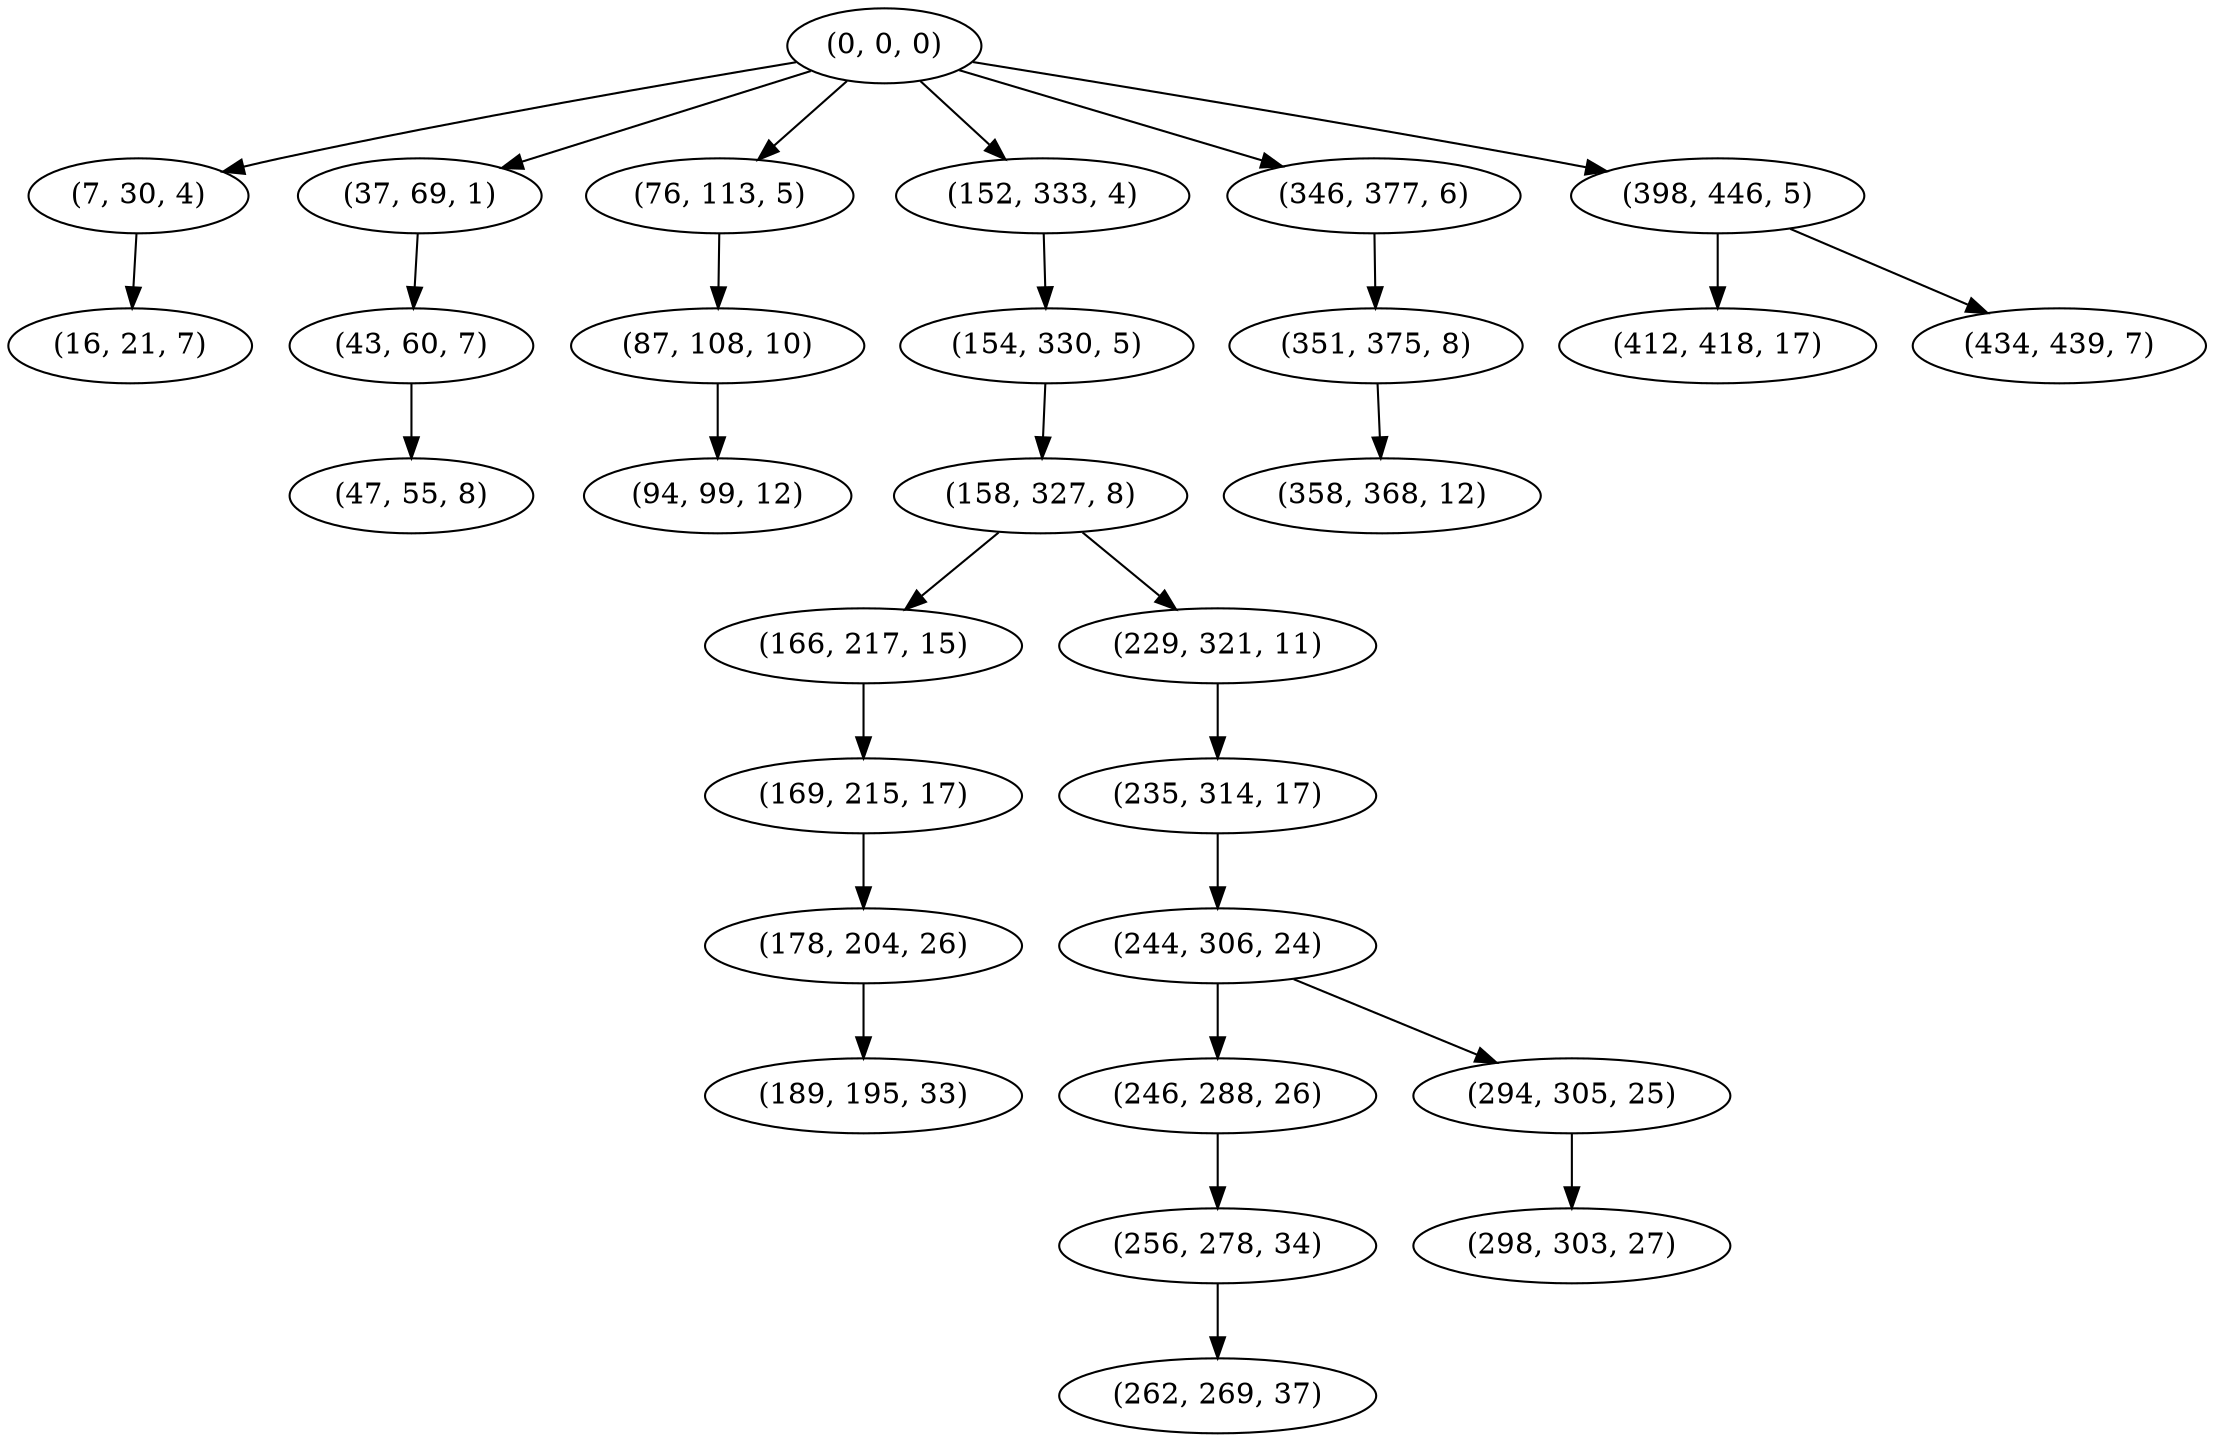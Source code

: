 digraph tree {
    "(0, 0, 0)";
    "(7, 30, 4)";
    "(16, 21, 7)";
    "(37, 69, 1)";
    "(43, 60, 7)";
    "(47, 55, 8)";
    "(76, 113, 5)";
    "(87, 108, 10)";
    "(94, 99, 12)";
    "(152, 333, 4)";
    "(154, 330, 5)";
    "(158, 327, 8)";
    "(166, 217, 15)";
    "(169, 215, 17)";
    "(178, 204, 26)";
    "(189, 195, 33)";
    "(229, 321, 11)";
    "(235, 314, 17)";
    "(244, 306, 24)";
    "(246, 288, 26)";
    "(256, 278, 34)";
    "(262, 269, 37)";
    "(294, 305, 25)";
    "(298, 303, 27)";
    "(346, 377, 6)";
    "(351, 375, 8)";
    "(358, 368, 12)";
    "(398, 446, 5)";
    "(412, 418, 17)";
    "(434, 439, 7)";
    "(0, 0, 0)" -> "(7, 30, 4)";
    "(0, 0, 0)" -> "(37, 69, 1)";
    "(0, 0, 0)" -> "(76, 113, 5)";
    "(0, 0, 0)" -> "(152, 333, 4)";
    "(0, 0, 0)" -> "(346, 377, 6)";
    "(0, 0, 0)" -> "(398, 446, 5)";
    "(7, 30, 4)" -> "(16, 21, 7)";
    "(37, 69, 1)" -> "(43, 60, 7)";
    "(43, 60, 7)" -> "(47, 55, 8)";
    "(76, 113, 5)" -> "(87, 108, 10)";
    "(87, 108, 10)" -> "(94, 99, 12)";
    "(152, 333, 4)" -> "(154, 330, 5)";
    "(154, 330, 5)" -> "(158, 327, 8)";
    "(158, 327, 8)" -> "(166, 217, 15)";
    "(158, 327, 8)" -> "(229, 321, 11)";
    "(166, 217, 15)" -> "(169, 215, 17)";
    "(169, 215, 17)" -> "(178, 204, 26)";
    "(178, 204, 26)" -> "(189, 195, 33)";
    "(229, 321, 11)" -> "(235, 314, 17)";
    "(235, 314, 17)" -> "(244, 306, 24)";
    "(244, 306, 24)" -> "(246, 288, 26)";
    "(244, 306, 24)" -> "(294, 305, 25)";
    "(246, 288, 26)" -> "(256, 278, 34)";
    "(256, 278, 34)" -> "(262, 269, 37)";
    "(294, 305, 25)" -> "(298, 303, 27)";
    "(346, 377, 6)" -> "(351, 375, 8)";
    "(351, 375, 8)" -> "(358, 368, 12)";
    "(398, 446, 5)" -> "(412, 418, 17)";
    "(398, 446, 5)" -> "(434, 439, 7)";
}
